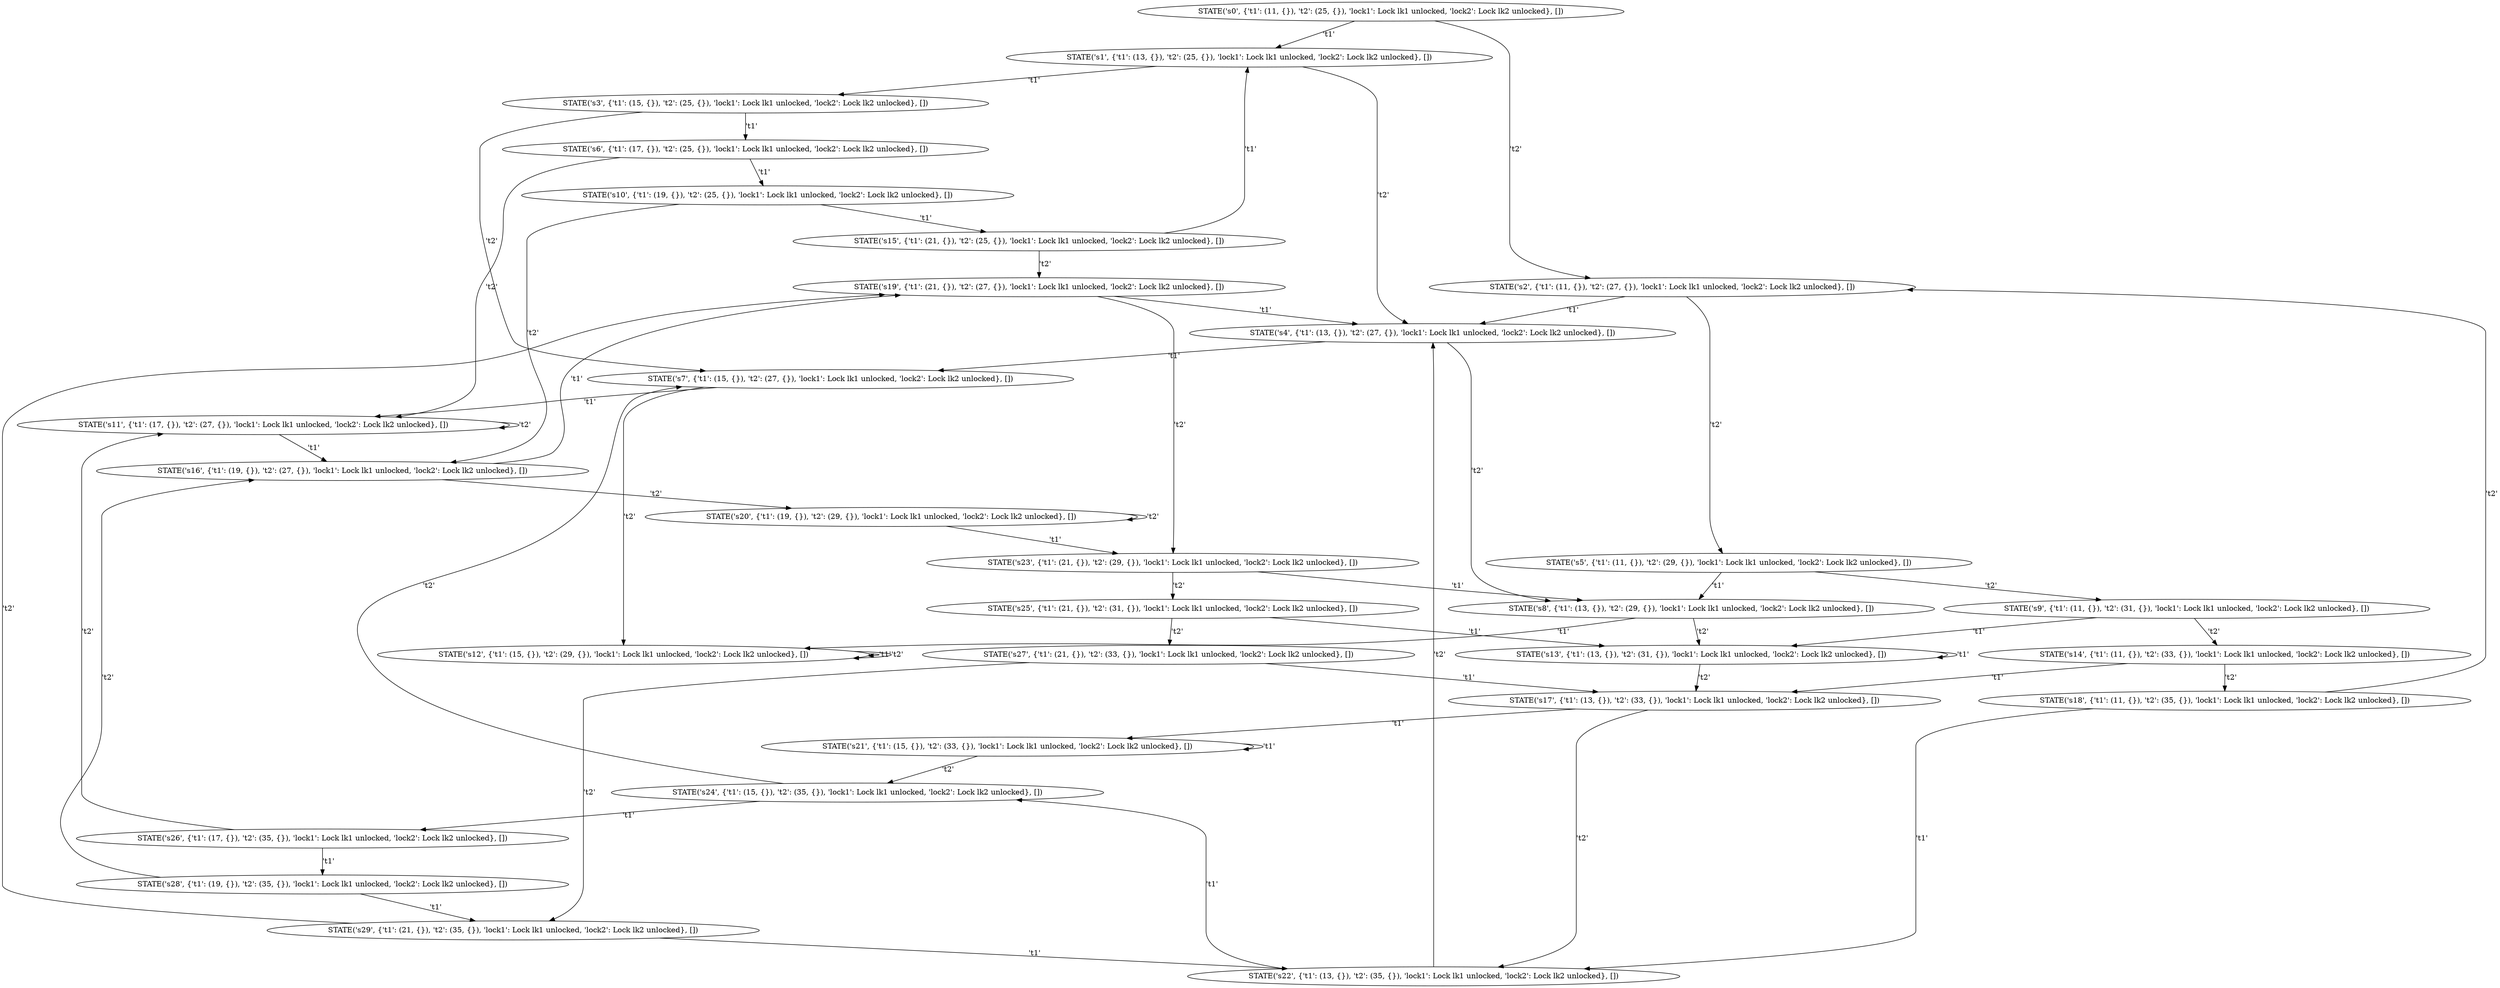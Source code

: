 // The Test Table
digraph {
	"'s0'" [label="STATE('s0', {'t1': (11, {}), 't2': (25, {}), 'lock1': Lock lk1 unlocked, 'lock2': Lock lk2 unlocked}, [])"]
	"'s1'" [label="STATE('s1', {'t1': (13, {}), 't2': (25, {}), 'lock1': Lock lk1 unlocked, 'lock2': Lock lk2 unlocked}, [])"]
	"'s2'" [label="STATE('s2', {'t1': (11, {}), 't2': (27, {}), 'lock1': Lock lk1 unlocked, 'lock2': Lock lk2 unlocked}, [])"]
	"'s3'" [label="STATE('s3', {'t1': (15, {}), 't2': (25, {}), 'lock1': Lock lk1 unlocked, 'lock2': Lock lk2 unlocked}, [])"]
	"'s4'" [label="STATE('s4', {'t1': (13, {}), 't2': (27, {}), 'lock1': Lock lk1 unlocked, 'lock2': Lock lk2 unlocked}, [])"]
	"'s5'" [label="STATE('s5', {'t1': (11, {}), 't2': (29, {}), 'lock1': Lock lk1 unlocked, 'lock2': Lock lk2 unlocked}, [])"]
	"'s6'" [label="STATE('s6', {'t1': (17, {}), 't2': (25, {}), 'lock1': Lock lk1 unlocked, 'lock2': Lock lk2 unlocked}, [])"]
	"'s7'" [label="STATE('s7', {'t1': (15, {}), 't2': (27, {}), 'lock1': Lock lk1 unlocked, 'lock2': Lock lk2 unlocked}, [])"]
	"'s8'" [label="STATE('s8', {'t1': (13, {}), 't2': (29, {}), 'lock1': Lock lk1 unlocked, 'lock2': Lock lk2 unlocked}, [])"]
	"'s9'" [label="STATE('s9', {'t1': (11, {}), 't2': (31, {}), 'lock1': Lock lk1 unlocked, 'lock2': Lock lk2 unlocked}, [])"]
	"'s10'" [label="STATE('s10', {'t1': (19, {}), 't2': (25, {}), 'lock1': Lock lk1 unlocked, 'lock2': Lock lk2 unlocked}, [])"]
	"'s11'" [label="STATE('s11', {'t1': (17, {}), 't2': (27, {}), 'lock1': Lock lk1 unlocked, 'lock2': Lock lk2 unlocked}, [])"]
	"'s12'" [label="STATE('s12', {'t1': (15, {}), 't2': (29, {}), 'lock1': Lock lk1 unlocked, 'lock2': Lock lk2 unlocked}, [])"]
	"'s13'" [label="STATE('s13', {'t1': (13, {}), 't2': (31, {}), 'lock1': Lock lk1 unlocked, 'lock2': Lock lk2 unlocked}, [])"]
	"'s14'" [label="STATE('s14', {'t1': (11, {}), 't2': (33, {}), 'lock1': Lock lk1 unlocked, 'lock2': Lock lk2 unlocked}, [])"]
	"'s15'" [label="STATE('s15', {'t1': (21, {}), 't2': (25, {}), 'lock1': Lock lk1 unlocked, 'lock2': Lock lk2 unlocked}, [])"]
	"'s16'" [label="STATE('s16', {'t1': (19, {}), 't2': (27, {}), 'lock1': Lock lk1 unlocked, 'lock2': Lock lk2 unlocked}, [])"]
	"'s17'" [label="STATE('s17', {'t1': (13, {}), 't2': (33, {}), 'lock1': Lock lk1 unlocked, 'lock2': Lock lk2 unlocked}, [])"]
	"'s18'" [label="STATE('s18', {'t1': (11, {}), 't2': (35, {}), 'lock1': Lock lk1 unlocked, 'lock2': Lock lk2 unlocked}, [])"]
	"'s19'" [label="STATE('s19', {'t1': (21, {}), 't2': (27, {}), 'lock1': Lock lk1 unlocked, 'lock2': Lock lk2 unlocked}, [])"]
	"'s20'" [label="STATE('s20', {'t1': (19, {}), 't2': (29, {}), 'lock1': Lock lk1 unlocked, 'lock2': Lock lk2 unlocked}, [])"]
	"'s21'" [label="STATE('s21', {'t1': (15, {}), 't2': (33, {}), 'lock1': Lock lk1 unlocked, 'lock2': Lock lk2 unlocked}, [])"]
	"'s22'" [label="STATE('s22', {'t1': (13, {}), 't2': (35, {}), 'lock1': Lock lk1 unlocked, 'lock2': Lock lk2 unlocked}, [])"]
	"'s23'" [label="STATE('s23', {'t1': (21, {}), 't2': (29, {}), 'lock1': Lock lk1 unlocked, 'lock2': Lock lk2 unlocked}, [])"]
	"'s24'" [label="STATE('s24', {'t1': (15, {}), 't2': (35, {}), 'lock1': Lock lk1 unlocked, 'lock2': Lock lk2 unlocked}, [])"]
	"'s25'" [label="STATE('s25', {'t1': (21, {}), 't2': (31, {}), 'lock1': Lock lk1 unlocked, 'lock2': Lock lk2 unlocked}, [])"]
	"'s26'" [label="STATE('s26', {'t1': (17, {}), 't2': (35, {}), 'lock1': Lock lk1 unlocked, 'lock2': Lock lk2 unlocked}, [])"]
	"'s27'" [label="STATE('s27', {'t1': (21, {}), 't2': (33, {}), 'lock1': Lock lk1 unlocked, 'lock2': Lock lk2 unlocked}, [])"]
	"'s28'" [label="STATE('s28', {'t1': (19, {}), 't2': (35, {}), 'lock1': Lock lk1 unlocked, 'lock2': Lock lk2 unlocked}, [])"]
	"'s29'" [label="STATE('s29', {'t1': (21, {}), 't2': (35, {}), 'lock1': Lock lk1 unlocked, 'lock2': Lock lk2 unlocked}, [])"]
	"'s0'" -> "'s1'" [label="'t1'"]
	"'s0'" -> "'s2'" [label="'t2'"]
	"'s1'" -> "'s3'" [label="'t1'"]
	"'s1'" -> "'s4'" [label="'t2'"]
	"'s2'" -> "'s4'" [label="'t1'"]
	"'s2'" -> "'s5'" [label="'t2'"]
	"'s3'" -> "'s6'" [label="'t1'"]
	"'s3'" -> "'s7'" [label="'t2'"]
	"'s4'" -> "'s7'" [label="'t1'"]
	"'s4'" -> "'s8'" [label="'t2'"]
	"'s5'" -> "'s8'" [label="'t1'"]
	"'s5'" -> "'s9'" [label="'t2'"]
	"'s6'" -> "'s10'" [label="'t1'"]
	"'s6'" -> "'s11'" [label="'t2'"]
	"'s7'" -> "'s11'" [label="'t1'"]
	"'s7'" -> "'s12'" [label="'t2'"]
	"'s8'" -> "'s12'" [label="'t1'"]
	"'s8'" -> "'s13'" [label="'t2'"]
	"'s9'" -> "'s13'" [label="'t1'"]
	"'s9'" -> "'s14'" [label="'t2'"]
	"'s10'" -> "'s15'" [label="'t1'"]
	"'s10'" -> "'s16'" [label="'t2'"]
	"'s11'" -> "'s16'" [label="'t1'"]
	"'s11'" -> "'s11'" [label="'t2'"]
	"'s12'" -> "'s12'" [label="'t1'"]
	"'s12'" -> "'s12'" [label="'t2'"]
	"'s13'" -> "'s13'" [label="'t1'"]
	"'s13'" -> "'s17'" [label="'t2'"]
	"'s14'" -> "'s17'" [label="'t1'"]
	"'s14'" -> "'s18'" [label="'t2'"]
	"'s15'" -> "'s1'" [label="'t1'"]
	"'s15'" -> "'s19'" [label="'t2'"]
	"'s16'" -> "'s19'" [label="'t1'"]
	"'s16'" -> "'s20'" [label="'t2'"]
	"'s17'" -> "'s21'" [label="'t1'"]
	"'s17'" -> "'s22'" [label="'t2'"]
	"'s18'" -> "'s22'" [label="'t1'"]
	"'s18'" -> "'s2'" [label="'t2'"]
	"'s19'" -> "'s4'" [label="'t1'"]
	"'s19'" -> "'s23'" [label="'t2'"]
	"'s20'" -> "'s23'" [label="'t1'"]
	"'s20'" -> "'s20'" [label="'t2'"]
	"'s21'" -> "'s21'" [label="'t1'"]
	"'s21'" -> "'s24'" [label="'t2'"]
	"'s22'" -> "'s24'" [label="'t1'"]
	"'s22'" -> "'s4'" [label="'t2'"]
	"'s23'" -> "'s8'" [label="'t1'"]
	"'s23'" -> "'s25'" [label="'t2'"]
	"'s24'" -> "'s26'" [label="'t1'"]
	"'s24'" -> "'s7'" [label="'t2'"]
	"'s25'" -> "'s13'" [label="'t1'"]
	"'s25'" -> "'s27'" [label="'t2'"]
	"'s26'" -> "'s28'" [label="'t1'"]
	"'s26'" -> "'s11'" [label="'t2'"]
	"'s27'" -> "'s17'" [label="'t1'"]
	"'s27'" -> "'s29'" [label="'t2'"]
	"'s28'" -> "'s29'" [label="'t1'"]
	"'s28'" -> "'s16'" [label="'t2'"]
	"'s29'" -> "'s22'" [label="'t1'"]
	"'s29'" -> "'s19'" [label="'t2'"]
}
